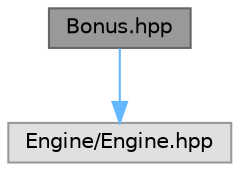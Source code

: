 digraph "Bonus.hpp"
{
 // LATEX_PDF_SIZE
  bgcolor="transparent";
  edge [fontname=Helvetica,fontsize=10,labelfontname=Helvetica,labelfontsize=10];
  node [fontname=Helvetica,fontsize=10,shape=box,height=0.2,width=0.4];
  Node1 [label="Bonus.hpp",height=0.2,width=0.4,color="gray40", fillcolor="grey60", style="filled", fontcolor="black",tooltip="This namespace is for herite from components."];
  Node1 -> Node2 [color="steelblue1",style="solid"];
  Node2 [label="Engine/Engine.hpp",height=0.2,width=0.4,color="grey60", fillcolor="#E0E0E0", style="filled",tooltip=" "];
}
